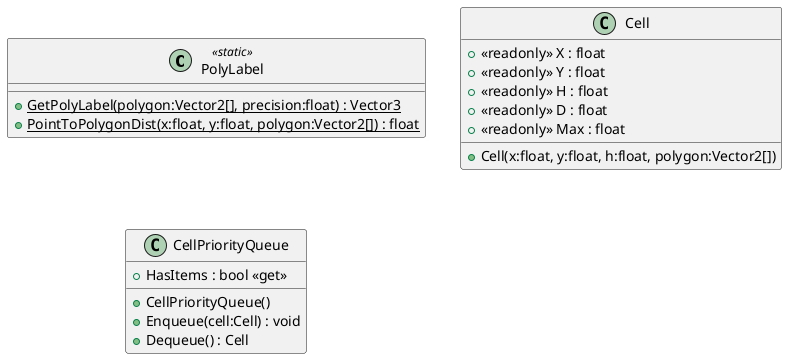 @startuml
class PolyLabel <<static>> {
    + {static} GetPolyLabel(polygon:Vector2[], precision:float) : Vector3
    + {static} PointToPolygonDist(x:float, y:float, polygon:Vector2[]) : float
}
class Cell {
    + <<readonly>> X : float
    + <<readonly>> Y : float
    + <<readonly>> H : float
    + <<readonly>> D : float
    + <<readonly>> Max : float
    + Cell(x:float, y:float, h:float, polygon:Vector2[])
}
class CellPriorityQueue {
    + CellPriorityQueue()
    + Enqueue(cell:Cell) : void
    + HasItems : bool <<get>>
    + Dequeue() : Cell
}
@enduml
